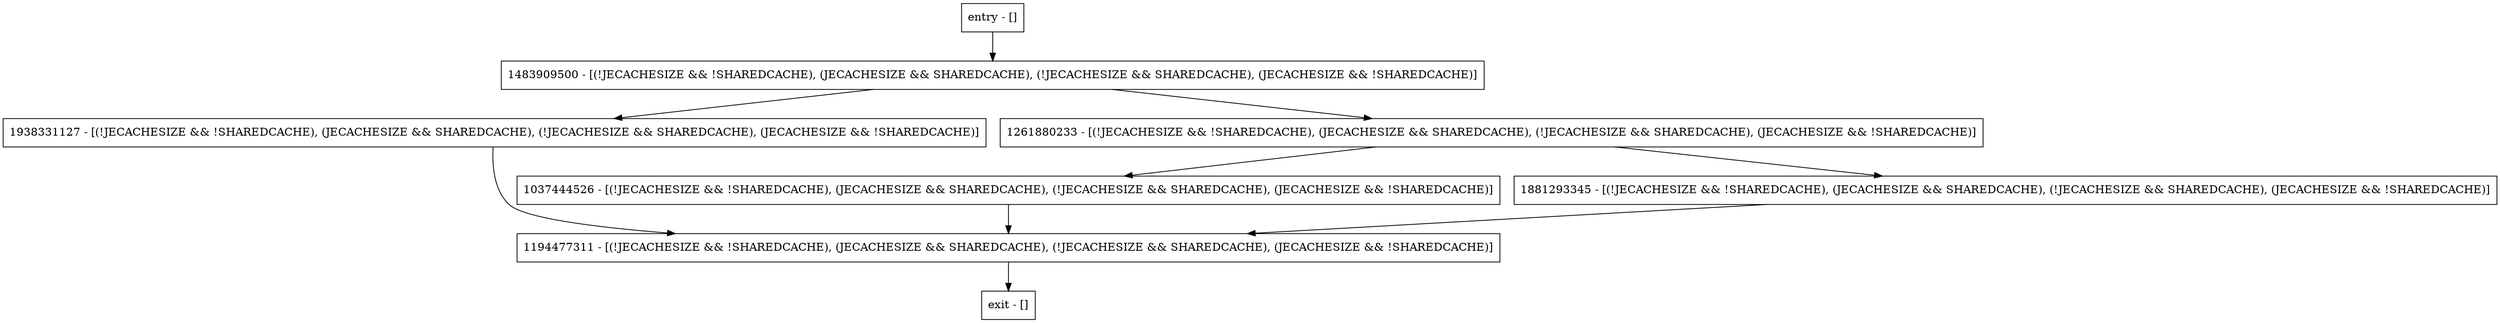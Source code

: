 digraph <init> {
node [shape=record];
entry [label="entry - []"];
exit [label="exit - []"];
1194477311 [label="1194477311 - [(!JECACHESIZE && !SHAREDCACHE), (JECACHESIZE && SHAREDCACHE), (!JECACHESIZE && SHAREDCACHE), (JECACHESIZE && !SHAREDCACHE)]"];
1938331127 [label="1938331127 - [(!JECACHESIZE && !SHAREDCACHE), (JECACHESIZE && SHAREDCACHE), (!JECACHESIZE && SHAREDCACHE), (JECACHESIZE && !SHAREDCACHE)]"];
1261880233 [label="1261880233 - [(!JECACHESIZE && !SHAREDCACHE), (JECACHESIZE && SHAREDCACHE), (!JECACHESIZE && SHAREDCACHE), (JECACHESIZE && !SHAREDCACHE)]"];
1483909500 [label="1483909500 - [(!JECACHESIZE && !SHAREDCACHE), (JECACHESIZE && SHAREDCACHE), (!JECACHESIZE && SHAREDCACHE), (JECACHESIZE && !SHAREDCACHE)]"];
1037444526 [label="1037444526 - [(!JECACHESIZE && !SHAREDCACHE), (JECACHESIZE && SHAREDCACHE), (!JECACHESIZE && SHAREDCACHE), (JECACHESIZE && !SHAREDCACHE)]"];
1881293345 [label="1881293345 - [(!JECACHESIZE && !SHAREDCACHE), (JECACHESIZE && SHAREDCACHE), (!JECACHESIZE && SHAREDCACHE), (JECACHESIZE && !SHAREDCACHE)]"];
entry;
exit;
entry -> 1483909500;
1194477311 -> exit;
1938331127 -> 1194477311;
1261880233 -> 1037444526;
1261880233 -> 1881293345;
1483909500 -> 1938331127;
1483909500 -> 1261880233;
1037444526 -> 1194477311;
1881293345 -> 1194477311;
}
